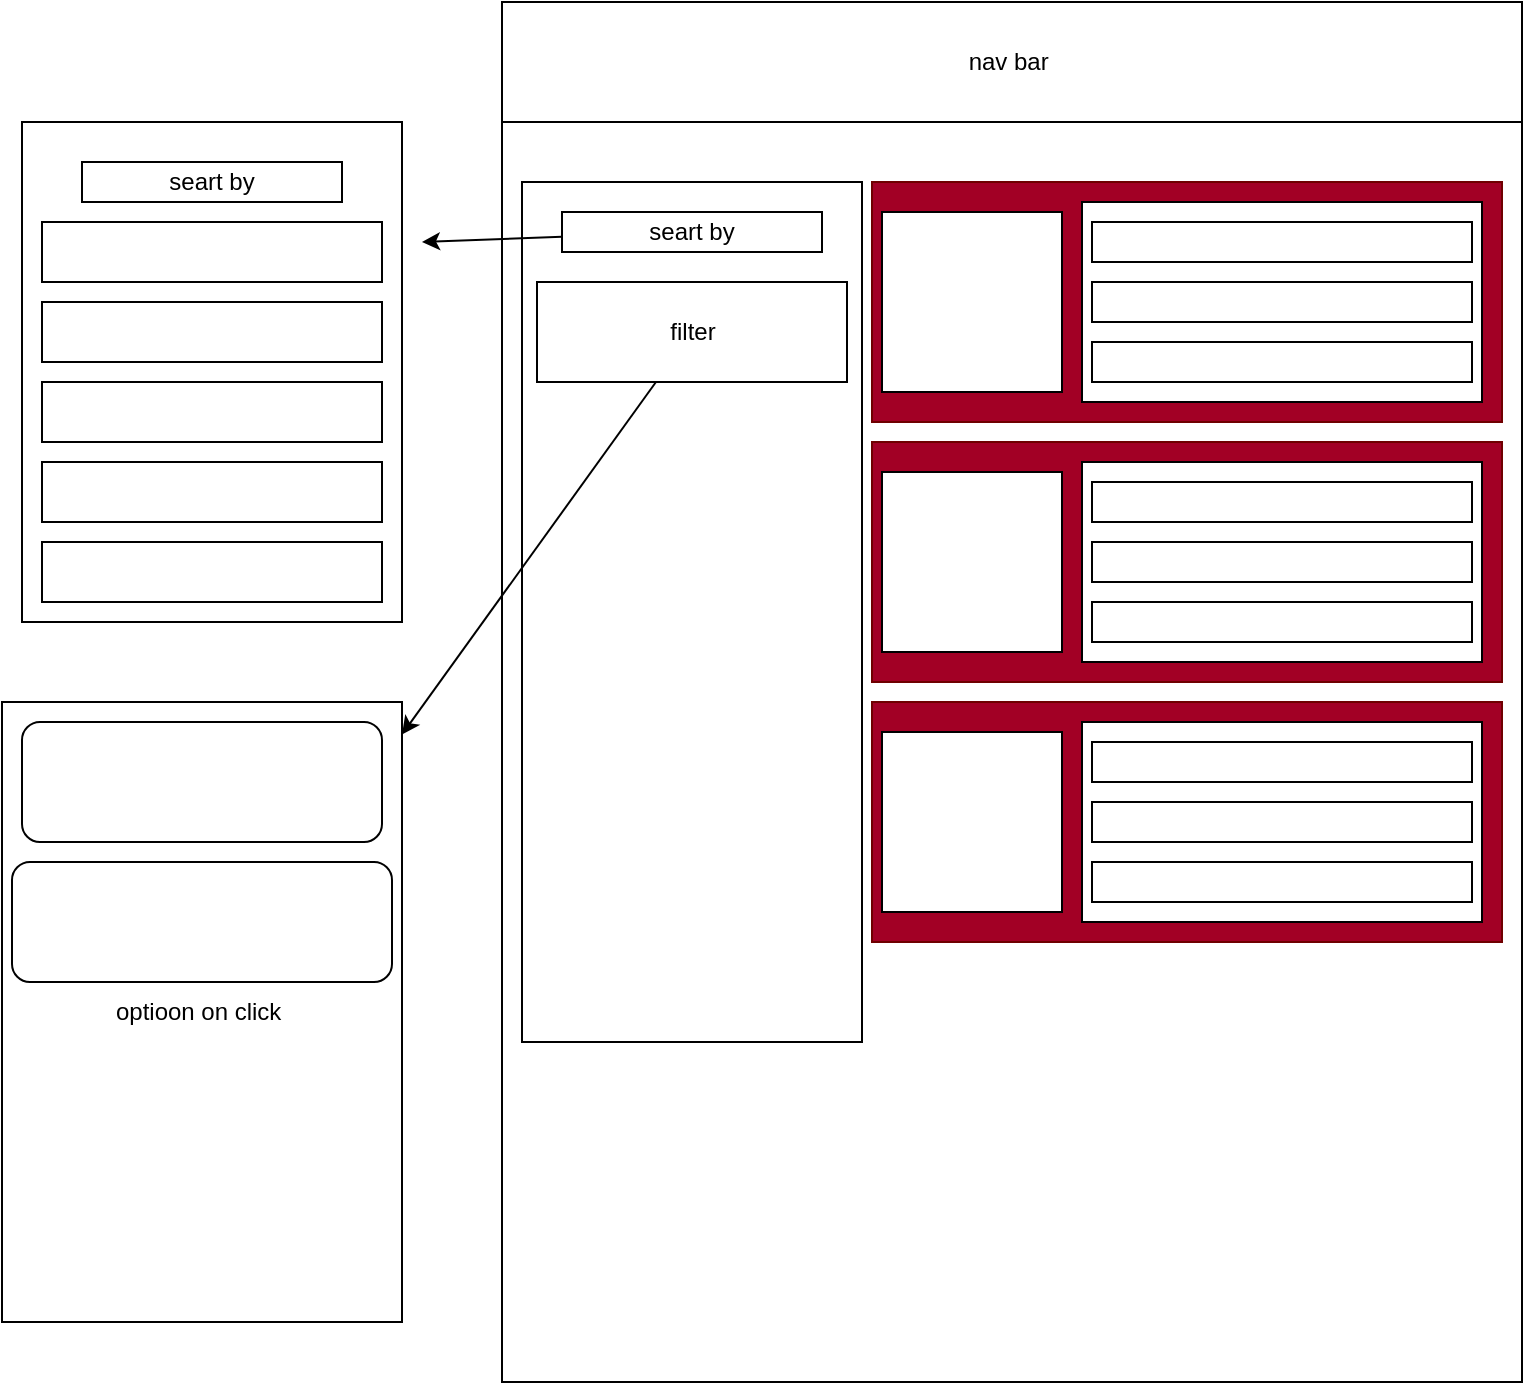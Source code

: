 <mxfile>
    <diagram id="LoxwlwKT_2TsJ2ZDQVw9" name="Page-1">
        <mxGraphModel dx="1096" dy="169" grid="1" gridSize="10" guides="1" tooltips="1" connect="1" arrows="1" fold="1" page="1" pageScale="1" pageWidth="850" pageHeight="1100" math="0" shadow="0">
            <root>
                <mxCell id="0"/>
                <mxCell id="1" parent="0"/>
                <mxCell id="2" value="" style="rounded=0;whiteSpace=wrap;html=1;" parent="1" vertex="1">
                    <mxGeometry x="130" y="60" width="510" height="690" as="geometry"/>
                </mxCell>
                <mxCell id="3" value="nav bar&amp;nbsp;" style="rounded=0;whiteSpace=wrap;html=1;" parent="1" vertex="1">
                    <mxGeometry x="130" y="60" width="510" height="60" as="geometry"/>
                </mxCell>
                <mxCell id="4" value="" style="rounded=0;whiteSpace=wrap;html=1;" parent="1" vertex="1">
                    <mxGeometry x="140" y="150" width="170" height="430" as="geometry"/>
                </mxCell>
                <mxCell id="44" style="edgeStyle=none;html=1;" parent="1" source="6" edge="1">
                    <mxGeometry relative="1" as="geometry">
                        <mxPoint x="90" y="180" as="targetPoint"/>
                    </mxGeometry>
                </mxCell>
                <mxCell id="6" value="seart by" style="rounded=0;whiteSpace=wrap;html=1;" parent="1" vertex="1">
                    <mxGeometry x="160" y="165" width="130" height="20" as="geometry"/>
                </mxCell>
                <mxCell id="52" style="edgeStyle=none;html=1;" parent="1" source="7" target="53" edge="1">
                    <mxGeometry relative="1" as="geometry">
                        <mxPoint x="10" y="450" as="targetPoint"/>
                    </mxGeometry>
                </mxCell>
                <mxCell id="7" value="filter" style="rounded=0;whiteSpace=wrap;html=1;" parent="1" vertex="1">
                    <mxGeometry x="147.5" y="200" width="155" height="50" as="geometry"/>
                </mxCell>
                <mxCell id="8" value="" style="rounded=0;whiteSpace=wrap;html=1;fillColor=#a20025;fontColor=#ffffff;strokeColor=#6F0000;" parent="1" vertex="1">
                    <mxGeometry x="315" y="150" width="315" height="120" as="geometry"/>
                </mxCell>
                <mxCell id="9" value="" style="whiteSpace=wrap;html=1;aspect=fixed;" parent="1" vertex="1">
                    <mxGeometry x="320" y="165" width="90" height="90" as="geometry"/>
                </mxCell>
                <mxCell id="10" value="" style="rounded=0;whiteSpace=wrap;html=1;" parent="1" vertex="1">
                    <mxGeometry x="420" y="160" width="200" height="100" as="geometry"/>
                </mxCell>
                <mxCell id="11" value="" style="rounded=0;whiteSpace=wrap;html=1;" parent="1" vertex="1">
                    <mxGeometry x="425" y="170" width="190" height="20" as="geometry"/>
                </mxCell>
                <mxCell id="12" value="" style="rounded=0;whiteSpace=wrap;html=1;" parent="1" vertex="1">
                    <mxGeometry x="425" y="200" width="190" height="20" as="geometry"/>
                </mxCell>
                <mxCell id="13" value="" style="rounded=0;whiteSpace=wrap;html=1;" parent="1" vertex="1">
                    <mxGeometry x="425" y="230" width="190" height="20" as="geometry"/>
                </mxCell>
                <mxCell id="31" value="" style="rounded=0;whiteSpace=wrap;html=1;fillColor=#a20025;fontColor=#ffffff;strokeColor=#6F0000;" parent="1" vertex="1">
                    <mxGeometry x="315" y="280" width="315" height="120" as="geometry"/>
                </mxCell>
                <mxCell id="32" value="" style="whiteSpace=wrap;html=1;aspect=fixed;" parent="1" vertex="1">
                    <mxGeometry x="320" y="295" width="90" height="90" as="geometry"/>
                </mxCell>
                <mxCell id="33" value="" style="rounded=0;whiteSpace=wrap;html=1;" parent="1" vertex="1">
                    <mxGeometry x="420" y="290" width="200" height="100" as="geometry"/>
                </mxCell>
                <mxCell id="34" value="" style="rounded=0;whiteSpace=wrap;html=1;" parent="1" vertex="1">
                    <mxGeometry x="425" y="300" width="190" height="20" as="geometry"/>
                </mxCell>
                <mxCell id="35" value="" style="rounded=0;whiteSpace=wrap;html=1;" parent="1" vertex="1">
                    <mxGeometry x="425" y="330" width="190" height="20" as="geometry"/>
                </mxCell>
                <mxCell id="36" value="" style="rounded=0;whiteSpace=wrap;html=1;" parent="1" vertex="1">
                    <mxGeometry x="425" y="360" width="190" height="20" as="geometry"/>
                </mxCell>
                <mxCell id="37" value="" style="rounded=0;whiteSpace=wrap;html=1;fillColor=#a20025;fontColor=#ffffff;strokeColor=#6F0000;" parent="1" vertex="1">
                    <mxGeometry x="315" y="410" width="315" height="120" as="geometry"/>
                </mxCell>
                <mxCell id="38" value="" style="whiteSpace=wrap;html=1;aspect=fixed;" parent="1" vertex="1">
                    <mxGeometry x="320" y="425" width="90" height="90" as="geometry"/>
                </mxCell>
                <mxCell id="39" value="" style="rounded=0;whiteSpace=wrap;html=1;" parent="1" vertex="1">
                    <mxGeometry x="420" y="420" width="200" height="100" as="geometry"/>
                </mxCell>
                <mxCell id="40" value="" style="rounded=0;whiteSpace=wrap;html=1;" parent="1" vertex="1">
                    <mxGeometry x="425" y="430" width="190" height="20" as="geometry"/>
                </mxCell>
                <mxCell id="41" value="" style="rounded=0;whiteSpace=wrap;html=1;" parent="1" vertex="1">
                    <mxGeometry x="425" y="460" width="190" height="20" as="geometry"/>
                </mxCell>
                <mxCell id="42" value="" style="rounded=0;whiteSpace=wrap;html=1;" parent="1" vertex="1">
                    <mxGeometry x="425" y="490" width="190" height="20" as="geometry"/>
                </mxCell>
                <mxCell id="43" value="" style="rounded=0;whiteSpace=wrap;html=1;" parent="1" vertex="1">
                    <mxGeometry x="-110" y="120" width="190" height="250" as="geometry"/>
                </mxCell>
                <mxCell id="45" value="" style="rounded=0;whiteSpace=wrap;html=1;" parent="1" vertex="1">
                    <mxGeometry x="-100" y="170" width="170" height="30" as="geometry"/>
                </mxCell>
                <mxCell id="46" value="" style="rounded=0;whiteSpace=wrap;html=1;" parent="1" vertex="1">
                    <mxGeometry x="-100" y="210" width="170" height="30" as="geometry"/>
                </mxCell>
                <mxCell id="47" value="" style="rounded=0;whiteSpace=wrap;html=1;" parent="1" vertex="1">
                    <mxGeometry x="-100" y="250" width="170" height="30" as="geometry"/>
                </mxCell>
                <mxCell id="48" value="" style="rounded=0;whiteSpace=wrap;html=1;" parent="1" vertex="1">
                    <mxGeometry x="-100" y="290" width="170" height="30" as="geometry"/>
                </mxCell>
                <mxCell id="49" value="" style="rounded=0;whiteSpace=wrap;html=1;" parent="1" vertex="1">
                    <mxGeometry x="-100" y="330" width="170" height="30" as="geometry"/>
                </mxCell>
                <mxCell id="50" value="seart by" style="rounded=0;whiteSpace=wrap;html=1;" parent="1" vertex="1">
                    <mxGeometry x="-80" y="140" width="130" height="20" as="geometry"/>
                </mxCell>
                <mxCell id="53" value="optioon on click&amp;nbsp;" style="rounded=0;whiteSpace=wrap;html=1;" parent="1" vertex="1">
                    <mxGeometry x="-120" y="410" width="200" height="310" as="geometry"/>
                </mxCell>
                <mxCell id="54" value="" style="rounded=1;whiteSpace=wrap;html=1;" vertex="1" parent="1">
                    <mxGeometry x="-110" y="420" width="180" height="60" as="geometry"/>
                </mxCell>
                <mxCell id="55" value="" style="rounded=1;whiteSpace=wrap;html=1;" vertex="1" parent="1">
                    <mxGeometry x="-115" y="490" width="190" height="60" as="geometry"/>
                </mxCell>
            </root>
        </mxGraphModel>
    </diagram>
</mxfile>